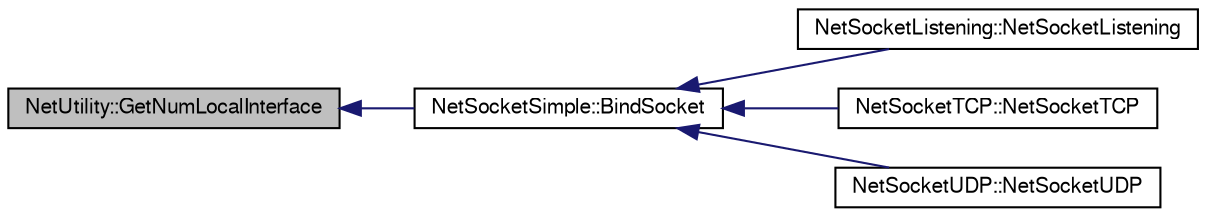 digraph G
{
  edge [fontname="FreeSans",fontsize="10",labelfontname="FreeSans",labelfontsize="10"];
  node [fontname="FreeSans",fontsize="10",shape=record];
  rankdir=LR;
  Node1 [label="NetUtility::GetNumLocalInterface",height=0.2,width=0.4,color="black", fillcolor="grey75", style="filled" fontcolor="black"];
  Node1 -> Node2 [dir=back,color="midnightblue",fontsize="10",style="solid"];
  Node2 [label="NetSocketSimple::BindSocket",height=0.2,width=0.4,color="black", fillcolor="white", style="filled",URL="$class_net_socket_simple.html#a19a162c85a5ef3e7ada4ec79ca253f0b"];
  Node2 -> Node3 [dir=back,color="midnightblue",fontsize="10",style="solid"];
  Node3 [label="NetSocketListening::NetSocketListening",height=0.2,width=0.4,color="black", fillcolor="white", style="filled",URL="$class_net_socket_listening.html#ac11e3cb079a4f0ac81aae30a40cf11a8"];
  Node2 -> Node4 [dir=back,color="midnightblue",fontsize="10",style="solid"];
  Node4 [label="NetSocketTCP::NetSocketTCP",height=0.2,width=0.4,color="black", fillcolor="white", style="filled",URL="$class_net_socket_t_c_p.html#a341a9a1dbc86d18ee4857ae9b8715e32"];
  Node2 -> Node5 [dir=back,color="midnightblue",fontsize="10",style="solid"];
  Node5 [label="NetSocketUDP::NetSocketUDP",height=0.2,width=0.4,color="black", fillcolor="white", style="filled",URL="$class_net_socket_u_d_p.html#ad94115c5314825062cb96777540cc9d8"];
}
